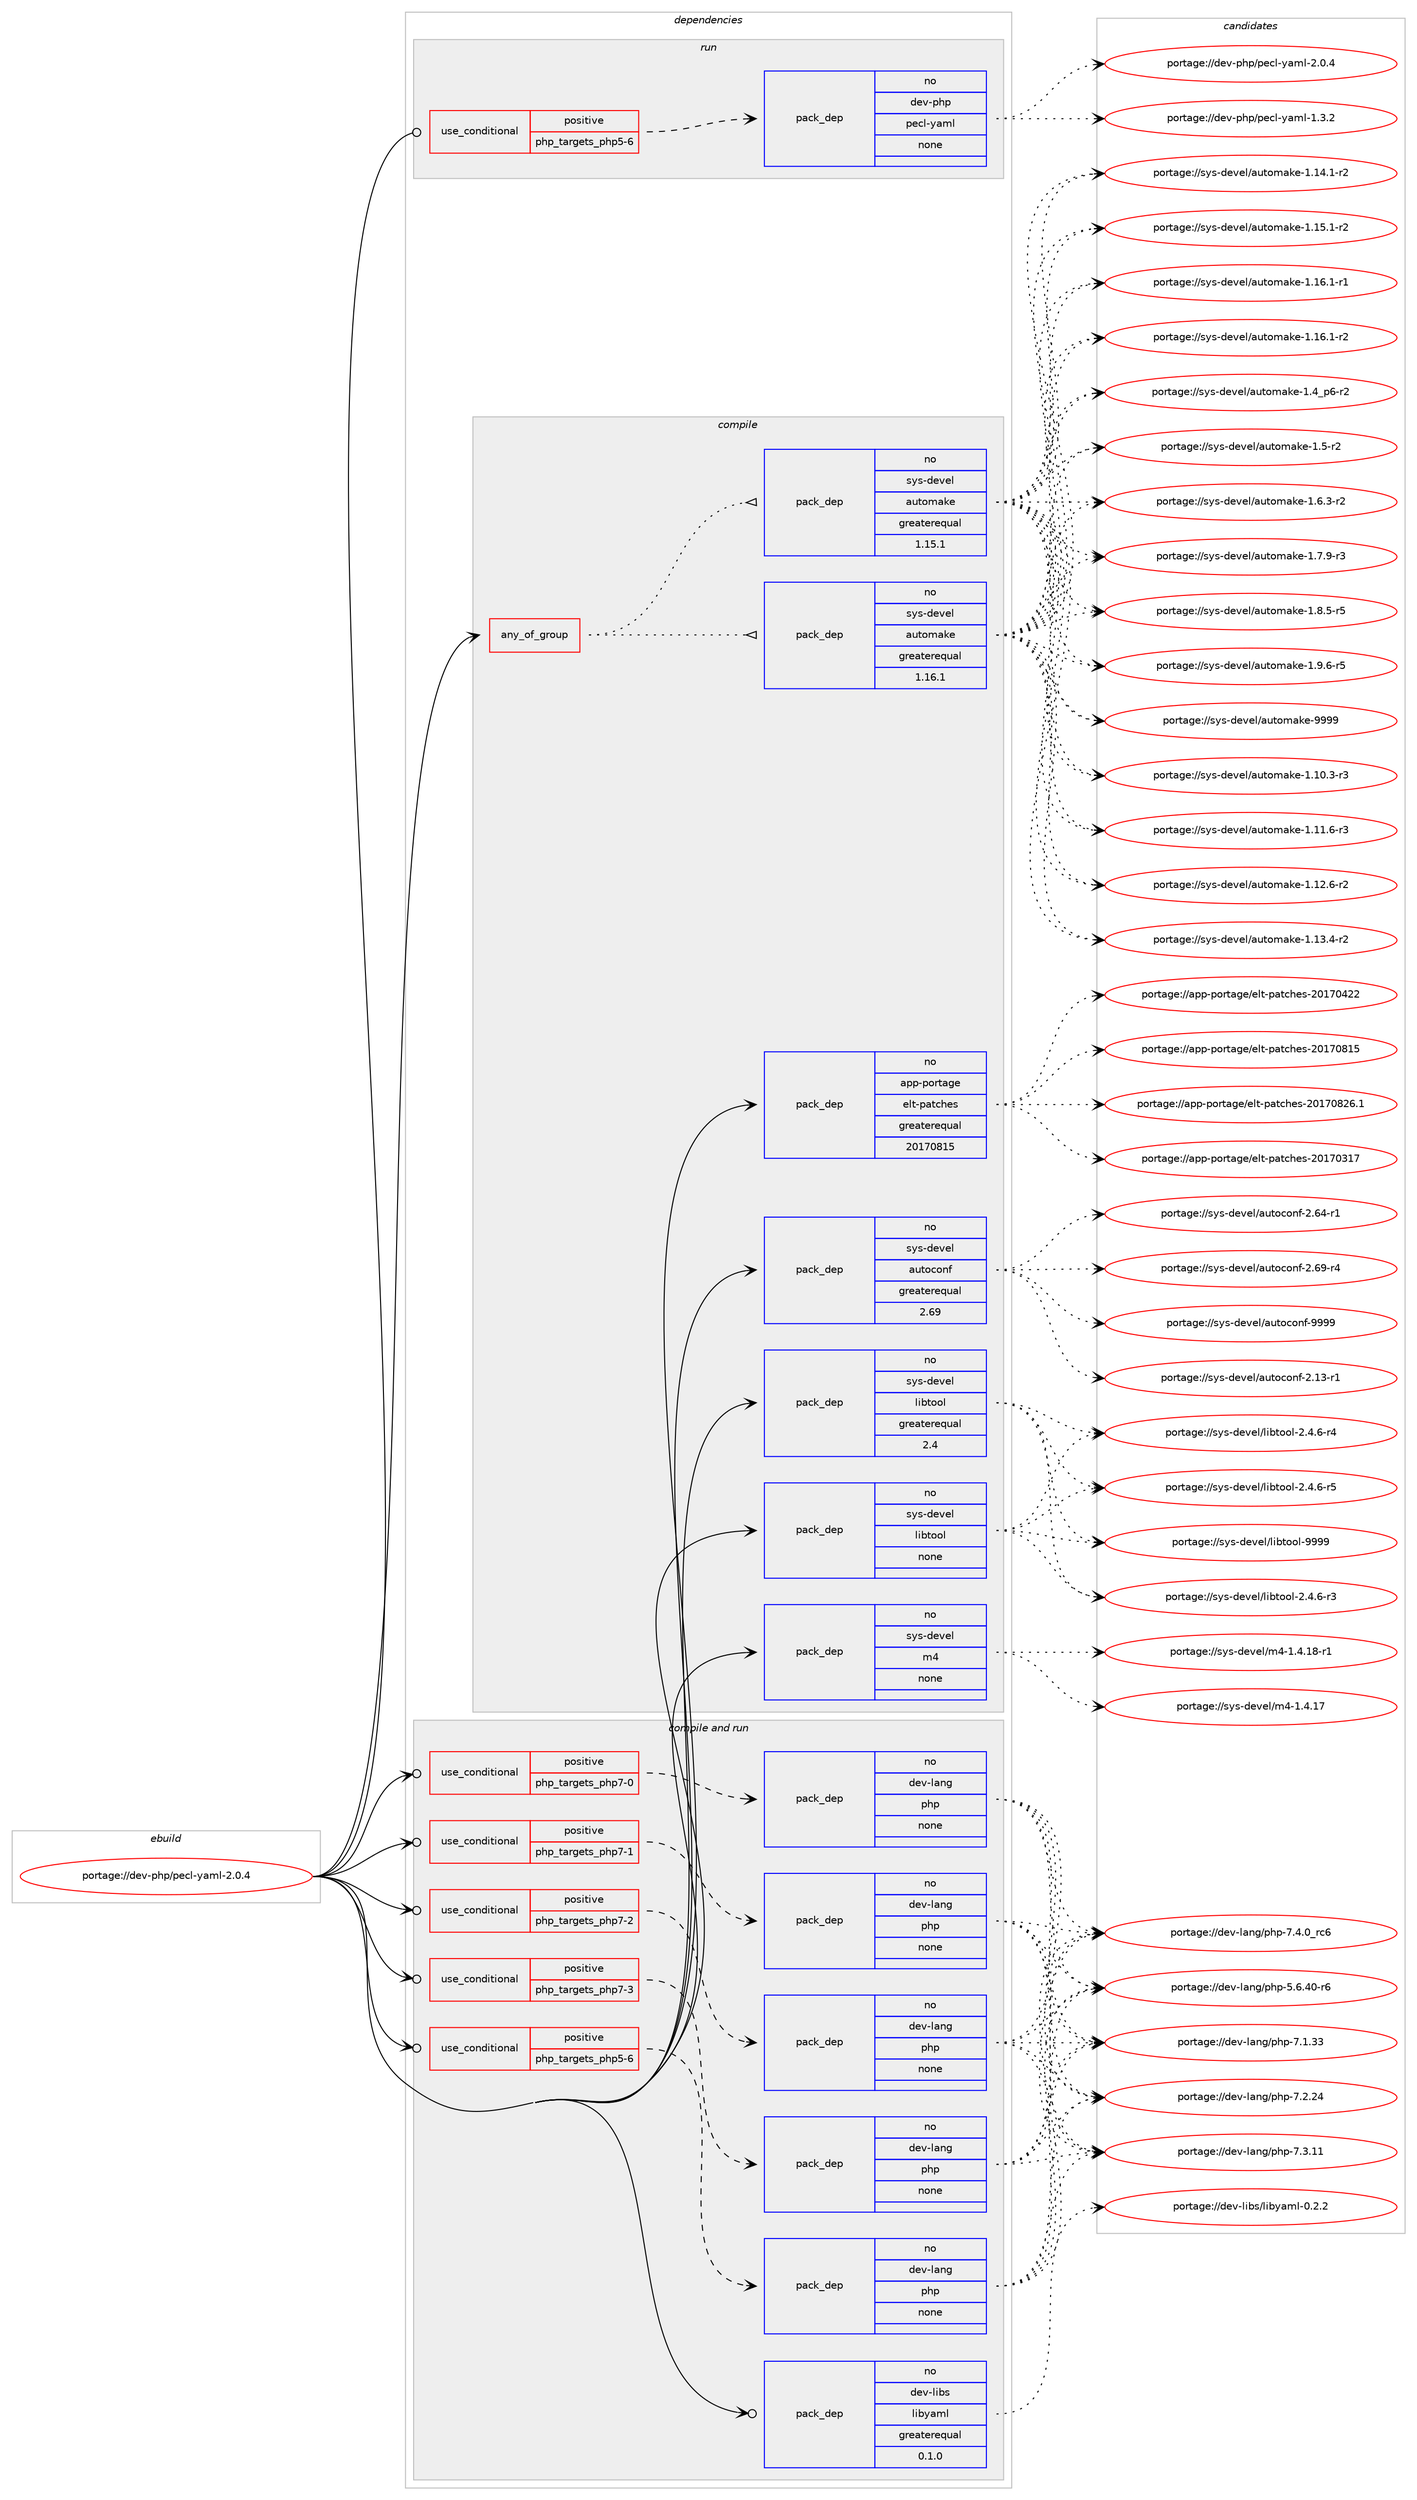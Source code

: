 digraph prolog {

# *************
# Graph options
# *************

newrank=true;
concentrate=true;
compound=true;
graph [rankdir=LR,fontname=Helvetica,fontsize=10,ranksep=1.5];#, ranksep=2.5, nodesep=0.2];
edge  [arrowhead=vee];
node  [fontname=Helvetica,fontsize=10];

# **********
# The ebuild
# **********

subgraph cluster_leftcol {
color=gray;
rank=same;
label=<<i>ebuild</i>>;
id [label="portage://dev-php/pecl-yaml-2.0.4", color=red, width=4, href="../dev-php/pecl-yaml-2.0.4.svg"];
}

# ****************
# The dependencies
# ****************

subgraph cluster_midcol {
color=gray;
label=<<i>dependencies</i>>;
subgraph cluster_compile {
fillcolor="#eeeeee";
style=filled;
label=<<i>compile</i>>;
subgraph any3218 {
dependency126463 [label=<<TABLE BORDER="0" CELLBORDER="1" CELLSPACING="0" CELLPADDING="4"><TR><TD CELLPADDING="10">any_of_group</TD></TR></TABLE>>, shape=none, color=red];subgraph pack98557 {
dependency126464 [label=<<TABLE BORDER="0" CELLBORDER="1" CELLSPACING="0" CELLPADDING="4" WIDTH="220"><TR><TD ROWSPAN="6" CELLPADDING="30">pack_dep</TD></TR><TR><TD WIDTH="110">no</TD></TR><TR><TD>sys-devel</TD></TR><TR><TD>automake</TD></TR><TR><TD>greaterequal</TD></TR><TR><TD>1.16.1</TD></TR></TABLE>>, shape=none, color=blue];
}
dependency126463:e -> dependency126464:w [weight=20,style="dotted",arrowhead="oinv"];
subgraph pack98558 {
dependency126465 [label=<<TABLE BORDER="0" CELLBORDER="1" CELLSPACING="0" CELLPADDING="4" WIDTH="220"><TR><TD ROWSPAN="6" CELLPADDING="30">pack_dep</TD></TR><TR><TD WIDTH="110">no</TD></TR><TR><TD>sys-devel</TD></TR><TR><TD>automake</TD></TR><TR><TD>greaterequal</TD></TR><TR><TD>1.15.1</TD></TR></TABLE>>, shape=none, color=blue];
}
dependency126463:e -> dependency126465:w [weight=20,style="dotted",arrowhead="oinv"];
}
id:e -> dependency126463:w [weight=20,style="solid",arrowhead="vee"];
subgraph pack98559 {
dependency126466 [label=<<TABLE BORDER="0" CELLBORDER="1" CELLSPACING="0" CELLPADDING="4" WIDTH="220"><TR><TD ROWSPAN="6" CELLPADDING="30">pack_dep</TD></TR><TR><TD WIDTH="110">no</TD></TR><TR><TD>app-portage</TD></TR><TR><TD>elt-patches</TD></TR><TR><TD>greaterequal</TD></TR><TR><TD>20170815</TD></TR></TABLE>>, shape=none, color=blue];
}
id:e -> dependency126466:w [weight=20,style="solid",arrowhead="vee"];
subgraph pack98560 {
dependency126467 [label=<<TABLE BORDER="0" CELLBORDER="1" CELLSPACING="0" CELLPADDING="4" WIDTH="220"><TR><TD ROWSPAN="6" CELLPADDING="30">pack_dep</TD></TR><TR><TD WIDTH="110">no</TD></TR><TR><TD>sys-devel</TD></TR><TR><TD>autoconf</TD></TR><TR><TD>greaterequal</TD></TR><TR><TD>2.69</TD></TR></TABLE>>, shape=none, color=blue];
}
id:e -> dependency126467:w [weight=20,style="solid",arrowhead="vee"];
subgraph pack98561 {
dependency126468 [label=<<TABLE BORDER="0" CELLBORDER="1" CELLSPACING="0" CELLPADDING="4" WIDTH="220"><TR><TD ROWSPAN="6" CELLPADDING="30">pack_dep</TD></TR><TR><TD WIDTH="110">no</TD></TR><TR><TD>sys-devel</TD></TR><TR><TD>libtool</TD></TR><TR><TD>greaterequal</TD></TR><TR><TD>2.4</TD></TR></TABLE>>, shape=none, color=blue];
}
id:e -> dependency126468:w [weight=20,style="solid",arrowhead="vee"];
subgraph pack98562 {
dependency126469 [label=<<TABLE BORDER="0" CELLBORDER="1" CELLSPACING="0" CELLPADDING="4" WIDTH="220"><TR><TD ROWSPAN="6" CELLPADDING="30">pack_dep</TD></TR><TR><TD WIDTH="110">no</TD></TR><TR><TD>sys-devel</TD></TR><TR><TD>libtool</TD></TR><TR><TD>none</TD></TR><TR><TD></TD></TR></TABLE>>, shape=none, color=blue];
}
id:e -> dependency126469:w [weight=20,style="solid",arrowhead="vee"];
subgraph pack98563 {
dependency126470 [label=<<TABLE BORDER="0" CELLBORDER="1" CELLSPACING="0" CELLPADDING="4" WIDTH="220"><TR><TD ROWSPAN="6" CELLPADDING="30">pack_dep</TD></TR><TR><TD WIDTH="110">no</TD></TR><TR><TD>sys-devel</TD></TR><TR><TD>m4</TD></TR><TR><TD>none</TD></TR><TR><TD></TD></TR></TABLE>>, shape=none, color=blue];
}
id:e -> dependency126470:w [weight=20,style="solid",arrowhead="vee"];
}
subgraph cluster_compileandrun {
fillcolor="#eeeeee";
style=filled;
label=<<i>compile and run</i>>;
subgraph cond24623 {
dependency126471 [label=<<TABLE BORDER="0" CELLBORDER="1" CELLSPACING="0" CELLPADDING="4"><TR><TD ROWSPAN="3" CELLPADDING="10">use_conditional</TD></TR><TR><TD>positive</TD></TR><TR><TD>php_targets_php5-6</TD></TR></TABLE>>, shape=none, color=red];
subgraph pack98564 {
dependency126472 [label=<<TABLE BORDER="0" CELLBORDER="1" CELLSPACING="0" CELLPADDING="4" WIDTH="220"><TR><TD ROWSPAN="6" CELLPADDING="30">pack_dep</TD></TR><TR><TD WIDTH="110">no</TD></TR><TR><TD>dev-lang</TD></TR><TR><TD>php</TD></TR><TR><TD>none</TD></TR><TR><TD></TD></TR></TABLE>>, shape=none, color=blue];
}
dependency126471:e -> dependency126472:w [weight=20,style="dashed",arrowhead="vee"];
}
id:e -> dependency126471:w [weight=20,style="solid",arrowhead="odotvee"];
subgraph cond24624 {
dependency126473 [label=<<TABLE BORDER="0" CELLBORDER="1" CELLSPACING="0" CELLPADDING="4"><TR><TD ROWSPAN="3" CELLPADDING="10">use_conditional</TD></TR><TR><TD>positive</TD></TR><TR><TD>php_targets_php7-0</TD></TR></TABLE>>, shape=none, color=red];
subgraph pack98565 {
dependency126474 [label=<<TABLE BORDER="0" CELLBORDER="1" CELLSPACING="0" CELLPADDING="4" WIDTH="220"><TR><TD ROWSPAN="6" CELLPADDING="30">pack_dep</TD></TR><TR><TD WIDTH="110">no</TD></TR><TR><TD>dev-lang</TD></TR><TR><TD>php</TD></TR><TR><TD>none</TD></TR><TR><TD></TD></TR></TABLE>>, shape=none, color=blue];
}
dependency126473:e -> dependency126474:w [weight=20,style="dashed",arrowhead="vee"];
}
id:e -> dependency126473:w [weight=20,style="solid",arrowhead="odotvee"];
subgraph cond24625 {
dependency126475 [label=<<TABLE BORDER="0" CELLBORDER="1" CELLSPACING="0" CELLPADDING="4"><TR><TD ROWSPAN="3" CELLPADDING="10">use_conditional</TD></TR><TR><TD>positive</TD></TR><TR><TD>php_targets_php7-1</TD></TR></TABLE>>, shape=none, color=red];
subgraph pack98566 {
dependency126476 [label=<<TABLE BORDER="0" CELLBORDER="1" CELLSPACING="0" CELLPADDING="4" WIDTH="220"><TR><TD ROWSPAN="6" CELLPADDING="30">pack_dep</TD></TR><TR><TD WIDTH="110">no</TD></TR><TR><TD>dev-lang</TD></TR><TR><TD>php</TD></TR><TR><TD>none</TD></TR><TR><TD></TD></TR></TABLE>>, shape=none, color=blue];
}
dependency126475:e -> dependency126476:w [weight=20,style="dashed",arrowhead="vee"];
}
id:e -> dependency126475:w [weight=20,style="solid",arrowhead="odotvee"];
subgraph cond24626 {
dependency126477 [label=<<TABLE BORDER="0" CELLBORDER="1" CELLSPACING="0" CELLPADDING="4"><TR><TD ROWSPAN="3" CELLPADDING="10">use_conditional</TD></TR><TR><TD>positive</TD></TR><TR><TD>php_targets_php7-2</TD></TR></TABLE>>, shape=none, color=red];
subgraph pack98567 {
dependency126478 [label=<<TABLE BORDER="0" CELLBORDER="1" CELLSPACING="0" CELLPADDING="4" WIDTH="220"><TR><TD ROWSPAN="6" CELLPADDING="30">pack_dep</TD></TR><TR><TD WIDTH="110">no</TD></TR><TR><TD>dev-lang</TD></TR><TR><TD>php</TD></TR><TR><TD>none</TD></TR><TR><TD></TD></TR></TABLE>>, shape=none, color=blue];
}
dependency126477:e -> dependency126478:w [weight=20,style="dashed",arrowhead="vee"];
}
id:e -> dependency126477:w [weight=20,style="solid",arrowhead="odotvee"];
subgraph cond24627 {
dependency126479 [label=<<TABLE BORDER="0" CELLBORDER="1" CELLSPACING="0" CELLPADDING="4"><TR><TD ROWSPAN="3" CELLPADDING="10">use_conditional</TD></TR><TR><TD>positive</TD></TR><TR><TD>php_targets_php7-3</TD></TR></TABLE>>, shape=none, color=red];
subgraph pack98568 {
dependency126480 [label=<<TABLE BORDER="0" CELLBORDER="1" CELLSPACING="0" CELLPADDING="4" WIDTH="220"><TR><TD ROWSPAN="6" CELLPADDING="30">pack_dep</TD></TR><TR><TD WIDTH="110">no</TD></TR><TR><TD>dev-lang</TD></TR><TR><TD>php</TD></TR><TR><TD>none</TD></TR><TR><TD></TD></TR></TABLE>>, shape=none, color=blue];
}
dependency126479:e -> dependency126480:w [weight=20,style="dashed",arrowhead="vee"];
}
id:e -> dependency126479:w [weight=20,style="solid",arrowhead="odotvee"];
subgraph pack98569 {
dependency126481 [label=<<TABLE BORDER="0" CELLBORDER="1" CELLSPACING="0" CELLPADDING="4" WIDTH="220"><TR><TD ROWSPAN="6" CELLPADDING="30">pack_dep</TD></TR><TR><TD WIDTH="110">no</TD></TR><TR><TD>dev-libs</TD></TR><TR><TD>libyaml</TD></TR><TR><TD>greaterequal</TD></TR><TR><TD>0.1.0</TD></TR></TABLE>>, shape=none, color=blue];
}
id:e -> dependency126481:w [weight=20,style="solid",arrowhead="odotvee"];
}
subgraph cluster_run {
fillcolor="#eeeeee";
style=filled;
label=<<i>run</i>>;
subgraph cond24628 {
dependency126482 [label=<<TABLE BORDER="0" CELLBORDER="1" CELLSPACING="0" CELLPADDING="4"><TR><TD ROWSPAN="3" CELLPADDING="10">use_conditional</TD></TR><TR><TD>positive</TD></TR><TR><TD>php_targets_php5-6</TD></TR></TABLE>>, shape=none, color=red];
subgraph pack98570 {
dependency126483 [label=<<TABLE BORDER="0" CELLBORDER="1" CELLSPACING="0" CELLPADDING="4" WIDTH="220"><TR><TD ROWSPAN="6" CELLPADDING="30">pack_dep</TD></TR><TR><TD WIDTH="110">no</TD></TR><TR><TD>dev-php</TD></TR><TR><TD>pecl-yaml</TD></TR><TR><TD>none</TD></TR><TR><TD></TD></TR></TABLE>>, shape=none, color=blue];
}
dependency126482:e -> dependency126483:w [weight=20,style="dashed",arrowhead="vee"];
}
id:e -> dependency126482:w [weight=20,style="solid",arrowhead="odot"];
}
}

# **************
# The candidates
# **************

subgraph cluster_choices {
rank=same;
color=gray;
label=<<i>candidates</i>>;

subgraph choice98557 {
color=black;
nodesep=1;
choiceportage11512111545100101118101108479711711611110997107101454946494846514511451 [label="portage://sys-devel/automake-1.10.3-r3", color=red, width=4,href="../sys-devel/automake-1.10.3-r3.svg"];
choiceportage11512111545100101118101108479711711611110997107101454946494946544511451 [label="portage://sys-devel/automake-1.11.6-r3", color=red, width=4,href="../sys-devel/automake-1.11.6-r3.svg"];
choiceportage11512111545100101118101108479711711611110997107101454946495046544511450 [label="portage://sys-devel/automake-1.12.6-r2", color=red, width=4,href="../sys-devel/automake-1.12.6-r2.svg"];
choiceportage11512111545100101118101108479711711611110997107101454946495146524511450 [label="portage://sys-devel/automake-1.13.4-r2", color=red, width=4,href="../sys-devel/automake-1.13.4-r2.svg"];
choiceportage11512111545100101118101108479711711611110997107101454946495246494511450 [label="portage://sys-devel/automake-1.14.1-r2", color=red, width=4,href="../sys-devel/automake-1.14.1-r2.svg"];
choiceportage11512111545100101118101108479711711611110997107101454946495346494511450 [label="portage://sys-devel/automake-1.15.1-r2", color=red, width=4,href="../sys-devel/automake-1.15.1-r2.svg"];
choiceportage11512111545100101118101108479711711611110997107101454946495446494511449 [label="portage://sys-devel/automake-1.16.1-r1", color=red, width=4,href="../sys-devel/automake-1.16.1-r1.svg"];
choiceportage11512111545100101118101108479711711611110997107101454946495446494511450 [label="portage://sys-devel/automake-1.16.1-r2", color=red, width=4,href="../sys-devel/automake-1.16.1-r2.svg"];
choiceportage115121115451001011181011084797117116111109971071014549465295112544511450 [label="portage://sys-devel/automake-1.4_p6-r2", color=red, width=4,href="../sys-devel/automake-1.4_p6-r2.svg"];
choiceportage11512111545100101118101108479711711611110997107101454946534511450 [label="portage://sys-devel/automake-1.5-r2", color=red, width=4,href="../sys-devel/automake-1.5-r2.svg"];
choiceportage115121115451001011181011084797117116111109971071014549465446514511450 [label="portage://sys-devel/automake-1.6.3-r2", color=red, width=4,href="../sys-devel/automake-1.6.3-r2.svg"];
choiceportage115121115451001011181011084797117116111109971071014549465546574511451 [label="portage://sys-devel/automake-1.7.9-r3", color=red, width=4,href="../sys-devel/automake-1.7.9-r3.svg"];
choiceportage115121115451001011181011084797117116111109971071014549465646534511453 [label="portage://sys-devel/automake-1.8.5-r5", color=red, width=4,href="../sys-devel/automake-1.8.5-r5.svg"];
choiceportage115121115451001011181011084797117116111109971071014549465746544511453 [label="portage://sys-devel/automake-1.9.6-r5", color=red, width=4,href="../sys-devel/automake-1.9.6-r5.svg"];
choiceportage115121115451001011181011084797117116111109971071014557575757 [label="portage://sys-devel/automake-9999", color=red, width=4,href="../sys-devel/automake-9999.svg"];
dependency126464:e -> choiceportage11512111545100101118101108479711711611110997107101454946494846514511451:w [style=dotted,weight="100"];
dependency126464:e -> choiceportage11512111545100101118101108479711711611110997107101454946494946544511451:w [style=dotted,weight="100"];
dependency126464:e -> choiceportage11512111545100101118101108479711711611110997107101454946495046544511450:w [style=dotted,weight="100"];
dependency126464:e -> choiceportage11512111545100101118101108479711711611110997107101454946495146524511450:w [style=dotted,weight="100"];
dependency126464:e -> choiceportage11512111545100101118101108479711711611110997107101454946495246494511450:w [style=dotted,weight="100"];
dependency126464:e -> choiceportage11512111545100101118101108479711711611110997107101454946495346494511450:w [style=dotted,weight="100"];
dependency126464:e -> choiceportage11512111545100101118101108479711711611110997107101454946495446494511449:w [style=dotted,weight="100"];
dependency126464:e -> choiceportage11512111545100101118101108479711711611110997107101454946495446494511450:w [style=dotted,weight="100"];
dependency126464:e -> choiceportage115121115451001011181011084797117116111109971071014549465295112544511450:w [style=dotted,weight="100"];
dependency126464:e -> choiceportage11512111545100101118101108479711711611110997107101454946534511450:w [style=dotted,weight="100"];
dependency126464:e -> choiceportage115121115451001011181011084797117116111109971071014549465446514511450:w [style=dotted,weight="100"];
dependency126464:e -> choiceportage115121115451001011181011084797117116111109971071014549465546574511451:w [style=dotted,weight="100"];
dependency126464:e -> choiceportage115121115451001011181011084797117116111109971071014549465646534511453:w [style=dotted,weight="100"];
dependency126464:e -> choiceportage115121115451001011181011084797117116111109971071014549465746544511453:w [style=dotted,weight="100"];
dependency126464:e -> choiceportage115121115451001011181011084797117116111109971071014557575757:w [style=dotted,weight="100"];
}
subgraph choice98558 {
color=black;
nodesep=1;
choiceportage11512111545100101118101108479711711611110997107101454946494846514511451 [label="portage://sys-devel/automake-1.10.3-r3", color=red, width=4,href="../sys-devel/automake-1.10.3-r3.svg"];
choiceportage11512111545100101118101108479711711611110997107101454946494946544511451 [label="portage://sys-devel/automake-1.11.6-r3", color=red, width=4,href="../sys-devel/automake-1.11.6-r3.svg"];
choiceportage11512111545100101118101108479711711611110997107101454946495046544511450 [label="portage://sys-devel/automake-1.12.6-r2", color=red, width=4,href="../sys-devel/automake-1.12.6-r2.svg"];
choiceportage11512111545100101118101108479711711611110997107101454946495146524511450 [label="portage://sys-devel/automake-1.13.4-r2", color=red, width=4,href="../sys-devel/automake-1.13.4-r2.svg"];
choiceportage11512111545100101118101108479711711611110997107101454946495246494511450 [label="portage://sys-devel/automake-1.14.1-r2", color=red, width=4,href="../sys-devel/automake-1.14.1-r2.svg"];
choiceportage11512111545100101118101108479711711611110997107101454946495346494511450 [label="portage://sys-devel/automake-1.15.1-r2", color=red, width=4,href="../sys-devel/automake-1.15.1-r2.svg"];
choiceportage11512111545100101118101108479711711611110997107101454946495446494511449 [label="portage://sys-devel/automake-1.16.1-r1", color=red, width=4,href="../sys-devel/automake-1.16.1-r1.svg"];
choiceportage11512111545100101118101108479711711611110997107101454946495446494511450 [label="portage://sys-devel/automake-1.16.1-r2", color=red, width=4,href="../sys-devel/automake-1.16.1-r2.svg"];
choiceportage115121115451001011181011084797117116111109971071014549465295112544511450 [label="portage://sys-devel/automake-1.4_p6-r2", color=red, width=4,href="../sys-devel/automake-1.4_p6-r2.svg"];
choiceportage11512111545100101118101108479711711611110997107101454946534511450 [label="portage://sys-devel/automake-1.5-r2", color=red, width=4,href="../sys-devel/automake-1.5-r2.svg"];
choiceportage115121115451001011181011084797117116111109971071014549465446514511450 [label="portage://sys-devel/automake-1.6.3-r2", color=red, width=4,href="../sys-devel/automake-1.6.3-r2.svg"];
choiceportage115121115451001011181011084797117116111109971071014549465546574511451 [label="portage://sys-devel/automake-1.7.9-r3", color=red, width=4,href="../sys-devel/automake-1.7.9-r3.svg"];
choiceportage115121115451001011181011084797117116111109971071014549465646534511453 [label="portage://sys-devel/automake-1.8.5-r5", color=red, width=4,href="../sys-devel/automake-1.8.5-r5.svg"];
choiceportage115121115451001011181011084797117116111109971071014549465746544511453 [label="portage://sys-devel/automake-1.9.6-r5", color=red, width=4,href="../sys-devel/automake-1.9.6-r5.svg"];
choiceportage115121115451001011181011084797117116111109971071014557575757 [label="portage://sys-devel/automake-9999", color=red, width=4,href="../sys-devel/automake-9999.svg"];
dependency126465:e -> choiceportage11512111545100101118101108479711711611110997107101454946494846514511451:w [style=dotted,weight="100"];
dependency126465:e -> choiceportage11512111545100101118101108479711711611110997107101454946494946544511451:w [style=dotted,weight="100"];
dependency126465:e -> choiceportage11512111545100101118101108479711711611110997107101454946495046544511450:w [style=dotted,weight="100"];
dependency126465:e -> choiceportage11512111545100101118101108479711711611110997107101454946495146524511450:w [style=dotted,weight="100"];
dependency126465:e -> choiceportage11512111545100101118101108479711711611110997107101454946495246494511450:w [style=dotted,weight="100"];
dependency126465:e -> choiceportage11512111545100101118101108479711711611110997107101454946495346494511450:w [style=dotted,weight="100"];
dependency126465:e -> choiceportage11512111545100101118101108479711711611110997107101454946495446494511449:w [style=dotted,weight="100"];
dependency126465:e -> choiceportage11512111545100101118101108479711711611110997107101454946495446494511450:w [style=dotted,weight="100"];
dependency126465:e -> choiceportage115121115451001011181011084797117116111109971071014549465295112544511450:w [style=dotted,weight="100"];
dependency126465:e -> choiceportage11512111545100101118101108479711711611110997107101454946534511450:w [style=dotted,weight="100"];
dependency126465:e -> choiceportage115121115451001011181011084797117116111109971071014549465446514511450:w [style=dotted,weight="100"];
dependency126465:e -> choiceportage115121115451001011181011084797117116111109971071014549465546574511451:w [style=dotted,weight="100"];
dependency126465:e -> choiceportage115121115451001011181011084797117116111109971071014549465646534511453:w [style=dotted,weight="100"];
dependency126465:e -> choiceportage115121115451001011181011084797117116111109971071014549465746544511453:w [style=dotted,weight="100"];
dependency126465:e -> choiceportage115121115451001011181011084797117116111109971071014557575757:w [style=dotted,weight="100"];
}
subgraph choice98559 {
color=black;
nodesep=1;
choiceportage97112112451121111141169710310147101108116451129711699104101115455048495548514955 [label="portage://app-portage/elt-patches-20170317", color=red, width=4,href="../app-portage/elt-patches-20170317.svg"];
choiceportage97112112451121111141169710310147101108116451129711699104101115455048495548525050 [label="portage://app-portage/elt-patches-20170422", color=red, width=4,href="../app-portage/elt-patches-20170422.svg"];
choiceportage97112112451121111141169710310147101108116451129711699104101115455048495548564953 [label="portage://app-portage/elt-patches-20170815", color=red, width=4,href="../app-portage/elt-patches-20170815.svg"];
choiceportage971121124511211111411697103101471011081164511297116991041011154550484955485650544649 [label="portage://app-portage/elt-patches-20170826.1", color=red, width=4,href="../app-portage/elt-patches-20170826.1.svg"];
dependency126466:e -> choiceportage97112112451121111141169710310147101108116451129711699104101115455048495548514955:w [style=dotted,weight="100"];
dependency126466:e -> choiceportage97112112451121111141169710310147101108116451129711699104101115455048495548525050:w [style=dotted,weight="100"];
dependency126466:e -> choiceportage97112112451121111141169710310147101108116451129711699104101115455048495548564953:w [style=dotted,weight="100"];
dependency126466:e -> choiceportage971121124511211111411697103101471011081164511297116991041011154550484955485650544649:w [style=dotted,weight="100"];
}
subgraph choice98560 {
color=black;
nodesep=1;
choiceportage1151211154510010111810110847971171161119911111010245504649514511449 [label="portage://sys-devel/autoconf-2.13-r1", color=red, width=4,href="../sys-devel/autoconf-2.13-r1.svg"];
choiceportage1151211154510010111810110847971171161119911111010245504654524511449 [label="portage://sys-devel/autoconf-2.64-r1", color=red, width=4,href="../sys-devel/autoconf-2.64-r1.svg"];
choiceportage1151211154510010111810110847971171161119911111010245504654574511452 [label="portage://sys-devel/autoconf-2.69-r4", color=red, width=4,href="../sys-devel/autoconf-2.69-r4.svg"];
choiceportage115121115451001011181011084797117116111991111101024557575757 [label="portage://sys-devel/autoconf-9999", color=red, width=4,href="../sys-devel/autoconf-9999.svg"];
dependency126467:e -> choiceportage1151211154510010111810110847971171161119911111010245504649514511449:w [style=dotted,weight="100"];
dependency126467:e -> choiceportage1151211154510010111810110847971171161119911111010245504654524511449:w [style=dotted,weight="100"];
dependency126467:e -> choiceportage1151211154510010111810110847971171161119911111010245504654574511452:w [style=dotted,weight="100"];
dependency126467:e -> choiceportage115121115451001011181011084797117116111991111101024557575757:w [style=dotted,weight="100"];
}
subgraph choice98561 {
color=black;
nodesep=1;
choiceportage1151211154510010111810110847108105981161111111084550465246544511451 [label="portage://sys-devel/libtool-2.4.6-r3", color=red, width=4,href="../sys-devel/libtool-2.4.6-r3.svg"];
choiceportage1151211154510010111810110847108105981161111111084550465246544511452 [label="portage://sys-devel/libtool-2.4.6-r4", color=red, width=4,href="../sys-devel/libtool-2.4.6-r4.svg"];
choiceportage1151211154510010111810110847108105981161111111084550465246544511453 [label="portage://sys-devel/libtool-2.4.6-r5", color=red, width=4,href="../sys-devel/libtool-2.4.6-r5.svg"];
choiceportage1151211154510010111810110847108105981161111111084557575757 [label="portage://sys-devel/libtool-9999", color=red, width=4,href="../sys-devel/libtool-9999.svg"];
dependency126468:e -> choiceportage1151211154510010111810110847108105981161111111084550465246544511451:w [style=dotted,weight="100"];
dependency126468:e -> choiceportage1151211154510010111810110847108105981161111111084550465246544511452:w [style=dotted,weight="100"];
dependency126468:e -> choiceportage1151211154510010111810110847108105981161111111084550465246544511453:w [style=dotted,weight="100"];
dependency126468:e -> choiceportage1151211154510010111810110847108105981161111111084557575757:w [style=dotted,weight="100"];
}
subgraph choice98562 {
color=black;
nodesep=1;
choiceportage1151211154510010111810110847108105981161111111084550465246544511451 [label="portage://sys-devel/libtool-2.4.6-r3", color=red, width=4,href="../sys-devel/libtool-2.4.6-r3.svg"];
choiceportage1151211154510010111810110847108105981161111111084550465246544511452 [label="portage://sys-devel/libtool-2.4.6-r4", color=red, width=4,href="../sys-devel/libtool-2.4.6-r4.svg"];
choiceportage1151211154510010111810110847108105981161111111084550465246544511453 [label="portage://sys-devel/libtool-2.4.6-r5", color=red, width=4,href="../sys-devel/libtool-2.4.6-r5.svg"];
choiceportage1151211154510010111810110847108105981161111111084557575757 [label="portage://sys-devel/libtool-9999", color=red, width=4,href="../sys-devel/libtool-9999.svg"];
dependency126469:e -> choiceportage1151211154510010111810110847108105981161111111084550465246544511451:w [style=dotted,weight="100"];
dependency126469:e -> choiceportage1151211154510010111810110847108105981161111111084550465246544511452:w [style=dotted,weight="100"];
dependency126469:e -> choiceportage1151211154510010111810110847108105981161111111084550465246544511453:w [style=dotted,weight="100"];
dependency126469:e -> choiceportage1151211154510010111810110847108105981161111111084557575757:w [style=dotted,weight="100"];
}
subgraph choice98563 {
color=black;
nodesep=1;
choiceportage11512111545100101118101108471095245494652464955 [label="portage://sys-devel/m4-1.4.17", color=red, width=4,href="../sys-devel/m4-1.4.17.svg"];
choiceportage115121115451001011181011084710952454946524649564511449 [label="portage://sys-devel/m4-1.4.18-r1", color=red, width=4,href="../sys-devel/m4-1.4.18-r1.svg"];
dependency126470:e -> choiceportage11512111545100101118101108471095245494652464955:w [style=dotted,weight="100"];
dependency126470:e -> choiceportage115121115451001011181011084710952454946524649564511449:w [style=dotted,weight="100"];
}
subgraph choice98564 {
color=black;
nodesep=1;
choiceportage100101118451089711010347112104112455346544652484511454 [label="portage://dev-lang/php-5.6.40-r6", color=red, width=4,href="../dev-lang/php-5.6.40-r6.svg"];
choiceportage10010111845108971101034711210411245554649465151 [label="portage://dev-lang/php-7.1.33", color=red, width=4,href="../dev-lang/php-7.1.33.svg"];
choiceportage10010111845108971101034711210411245554650465052 [label="portage://dev-lang/php-7.2.24", color=red, width=4,href="../dev-lang/php-7.2.24.svg"];
choiceportage10010111845108971101034711210411245554651464949 [label="portage://dev-lang/php-7.3.11", color=red, width=4,href="../dev-lang/php-7.3.11.svg"];
choiceportage100101118451089711010347112104112455546524648951149954 [label="portage://dev-lang/php-7.4.0_rc6", color=red, width=4,href="../dev-lang/php-7.4.0_rc6.svg"];
dependency126472:e -> choiceportage100101118451089711010347112104112455346544652484511454:w [style=dotted,weight="100"];
dependency126472:e -> choiceportage10010111845108971101034711210411245554649465151:w [style=dotted,weight="100"];
dependency126472:e -> choiceportage10010111845108971101034711210411245554650465052:w [style=dotted,weight="100"];
dependency126472:e -> choiceportage10010111845108971101034711210411245554651464949:w [style=dotted,weight="100"];
dependency126472:e -> choiceportage100101118451089711010347112104112455546524648951149954:w [style=dotted,weight="100"];
}
subgraph choice98565 {
color=black;
nodesep=1;
choiceportage100101118451089711010347112104112455346544652484511454 [label="portage://dev-lang/php-5.6.40-r6", color=red, width=4,href="../dev-lang/php-5.6.40-r6.svg"];
choiceportage10010111845108971101034711210411245554649465151 [label="portage://dev-lang/php-7.1.33", color=red, width=4,href="../dev-lang/php-7.1.33.svg"];
choiceportage10010111845108971101034711210411245554650465052 [label="portage://dev-lang/php-7.2.24", color=red, width=4,href="../dev-lang/php-7.2.24.svg"];
choiceportage10010111845108971101034711210411245554651464949 [label="portage://dev-lang/php-7.3.11", color=red, width=4,href="../dev-lang/php-7.3.11.svg"];
choiceportage100101118451089711010347112104112455546524648951149954 [label="portage://dev-lang/php-7.4.0_rc6", color=red, width=4,href="../dev-lang/php-7.4.0_rc6.svg"];
dependency126474:e -> choiceportage100101118451089711010347112104112455346544652484511454:w [style=dotted,weight="100"];
dependency126474:e -> choiceportage10010111845108971101034711210411245554649465151:w [style=dotted,weight="100"];
dependency126474:e -> choiceportage10010111845108971101034711210411245554650465052:w [style=dotted,weight="100"];
dependency126474:e -> choiceportage10010111845108971101034711210411245554651464949:w [style=dotted,weight="100"];
dependency126474:e -> choiceportage100101118451089711010347112104112455546524648951149954:w [style=dotted,weight="100"];
}
subgraph choice98566 {
color=black;
nodesep=1;
choiceportage100101118451089711010347112104112455346544652484511454 [label="portage://dev-lang/php-5.6.40-r6", color=red, width=4,href="../dev-lang/php-5.6.40-r6.svg"];
choiceportage10010111845108971101034711210411245554649465151 [label="portage://dev-lang/php-7.1.33", color=red, width=4,href="../dev-lang/php-7.1.33.svg"];
choiceportage10010111845108971101034711210411245554650465052 [label="portage://dev-lang/php-7.2.24", color=red, width=4,href="../dev-lang/php-7.2.24.svg"];
choiceportage10010111845108971101034711210411245554651464949 [label="portage://dev-lang/php-7.3.11", color=red, width=4,href="../dev-lang/php-7.3.11.svg"];
choiceportage100101118451089711010347112104112455546524648951149954 [label="portage://dev-lang/php-7.4.0_rc6", color=red, width=4,href="../dev-lang/php-7.4.0_rc6.svg"];
dependency126476:e -> choiceportage100101118451089711010347112104112455346544652484511454:w [style=dotted,weight="100"];
dependency126476:e -> choiceportage10010111845108971101034711210411245554649465151:w [style=dotted,weight="100"];
dependency126476:e -> choiceportage10010111845108971101034711210411245554650465052:w [style=dotted,weight="100"];
dependency126476:e -> choiceportage10010111845108971101034711210411245554651464949:w [style=dotted,weight="100"];
dependency126476:e -> choiceportage100101118451089711010347112104112455546524648951149954:w [style=dotted,weight="100"];
}
subgraph choice98567 {
color=black;
nodesep=1;
choiceportage100101118451089711010347112104112455346544652484511454 [label="portage://dev-lang/php-5.6.40-r6", color=red, width=4,href="../dev-lang/php-5.6.40-r6.svg"];
choiceportage10010111845108971101034711210411245554649465151 [label="portage://dev-lang/php-7.1.33", color=red, width=4,href="../dev-lang/php-7.1.33.svg"];
choiceportage10010111845108971101034711210411245554650465052 [label="portage://dev-lang/php-7.2.24", color=red, width=4,href="../dev-lang/php-7.2.24.svg"];
choiceportage10010111845108971101034711210411245554651464949 [label="portage://dev-lang/php-7.3.11", color=red, width=4,href="../dev-lang/php-7.3.11.svg"];
choiceportage100101118451089711010347112104112455546524648951149954 [label="portage://dev-lang/php-7.4.0_rc6", color=red, width=4,href="../dev-lang/php-7.4.0_rc6.svg"];
dependency126478:e -> choiceportage100101118451089711010347112104112455346544652484511454:w [style=dotted,weight="100"];
dependency126478:e -> choiceportage10010111845108971101034711210411245554649465151:w [style=dotted,weight="100"];
dependency126478:e -> choiceportage10010111845108971101034711210411245554650465052:w [style=dotted,weight="100"];
dependency126478:e -> choiceportage10010111845108971101034711210411245554651464949:w [style=dotted,weight="100"];
dependency126478:e -> choiceportage100101118451089711010347112104112455546524648951149954:w [style=dotted,weight="100"];
}
subgraph choice98568 {
color=black;
nodesep=1;
choiceportage100101118451089711010347112104112455346544652484511454 [label="portage://dev-lang/php-5.6.40-r6", color=red, width=4,href="../dev-lang/php-5.6.40-r6.svg"];
choiceportage10010111845108971101034711210411245554649465151 [label="portage://dev-lang/php-7.1.33", color=red, width=4,href="../dev-lang/php-7.1.33.svg"];
choiceportage10010111845108971101034711210411245554650465052 [label="portage://dev-lang/php-7.2.24", color=red, width=4,href="../dev-lang/php-7.2.24.svg"];
choiceportage10010111845108971101034711210411245554651464949 [label="portage://dev-lang/php-7.3.11", color=red, width=4,href="../dev-lang/php-7.3.11.svg"];
choiceportage100101118451089711010347112104112455546524648951149954 [label="portage://dev-lang/php-7.4.0_rc6", color=red, width=4,href="../dev-lang/php-7.4.0_rc6.svg"];
dependency126480:e -> choiceportage100101118451089711010347112104112455346544652484511454:w [style=dotted,weight="100"];
dependency126480:e -> choiceportage10010111845108971101034711210411245554649465151:w [style=dotted,weight="100"];
dependency126480:e -> choiceportage10010111845108971101034711210411245554650465052:w [style=dotted,weight="100"];
dependency126480:e -> choiceportage10010111845108971101034711210411245554651464949:w [style=dotted,weight="100"];
dependency126480:e -> choiceportage100101118451089711010347112104112455546524648951149954:w [style=dotted,weight="100"];
}
subgraph choice98569 {
color=black;
nodesep=1;
choiceportage1001011184510810598115471081059812197109108454846504650 [label="portage://dev-libs/libyaml-0.2.2", color=red, width=4,href="../dev-libs/libyaml-0.2.2.svg"];
dependency126481:e -> choiceportage1001011184510810598115471081059812197109108454846504650:w [style=dotted,weight="100"];
}
subgraph choice98570 {
color=black;
nodesep=1;
choiceportage1001011184511210411247112101991084512197109108454946514650 [label="portage://dev-php/pecl-yaml-1.3.2", color=red, width=4,href="../dev-php/pecl-yaml-1.3.2.svg"];
choiceportage1001011184511210411247112101991084512197109108455046484652 [label="portage://dev-php/pecl-yaml-2.0.4", color=red, width=4,href="../dev-php/pecl-yaml-2.0.4.svg"];
dependency126483:e -> choiceportage1001011184511210411247112101991084512197109108454946514650:w [style=dotted,weight="100"];
dependency126483:e -> choiceportage1001011184511210411247112101991084512197109108455046484652:w [style=dotted,weight="100"];
}
}

}
